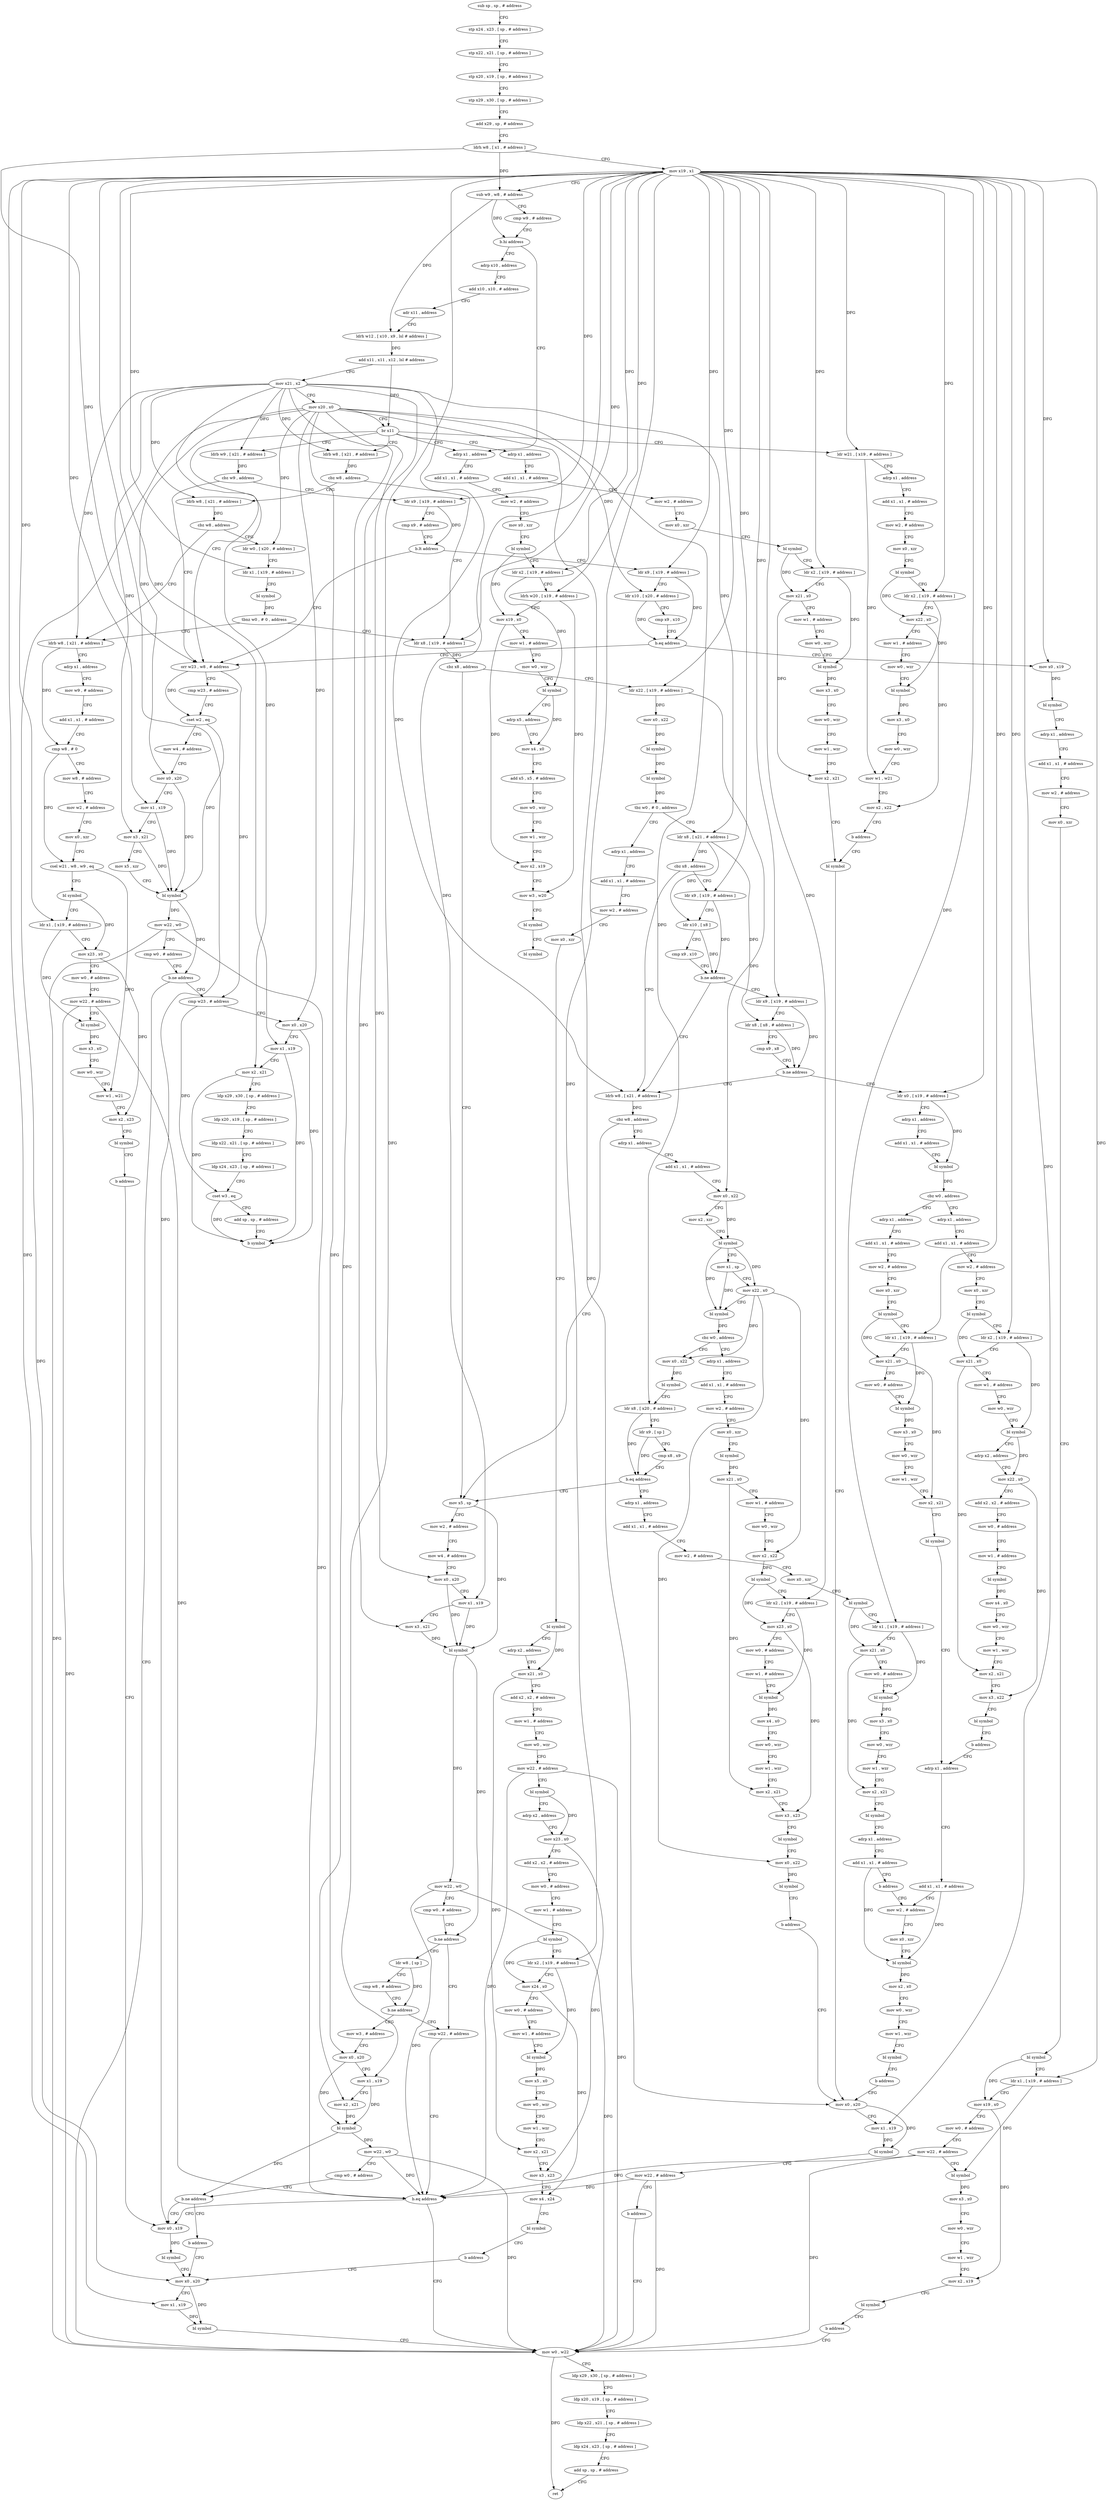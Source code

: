 digraph "func" {
"4207804" [label = "sub sp , sp , # address" ]
"4207808" [label = "stp x24 , x23 , [ sp , # address ]" ]
"4207812" [label = "stp x22 , x21 , [ sp , # address ]" ]
"4207816" [label = "stp x20 , x19 , [ sp , # address ]" ]
"4207820" [label = "stp x29 , x30 , [ sp , # address ]" ]
"4207824" [label = "add x29 , sp , # address" ]
"4207828" [label = "ldrh w8 , [ x1 , # address ]" ]
"4207832" [label = "mov x19 , x1" ]
"4207836" [label = "sub w9 , w8 , # address" ]
"4207840" [label = "cmp w9 , # address" ]
"4207844" [label = "b.hi address" ]
"4209116" [label = "adrp x1 , address" ]
"4207848" [label = "adrp x10 , address" ]
"4209120" [label = "add x1 , x1 , # address" ]
"4209124" [label = "mov w2 , # address" ]
"4209128" [label = "mov x0 , xzr" ]
"4209132" [label = "bl symbol" ]
"4209136" [label = "ldr x2 , [ x19 , # address ]" ]
"4209140" [label = "ldrh w20 , [ x19 , # address ]" ]
"4209144" [label = "mov x19 , x0" ]
"4209148" [label = "mov w1 , # address" ]
"4209152" [label = "mov w0 , wzr" ]
"4209156" [label = "bl symbol" ]
"4209160" [label = "adrp x5 , address" ]
"4209164" [label = "mov x4 , x0" ]
"4209168" [label = "add x5 , x5 , # address" ]
"4209172" [label = "mov w0 , wzr" ]
"4209176" [label = "mov w1 , wzr" ]
"4209180" [label = "mov x2 , x19" ]
"4209184" [label = "mov w3 , w20" ]
"4209188" [label = "bl symbol" ]
"4209192" [label = "bl symbol" ]
"4207852" [label = "add x10 , x10 , # address" ]
"4207856" [label = "adr x11 , address" ]
"4207860" [label = "ldrh w12 , [ x10 , x9 , lsl # address ]" ]
"4207864" [label = "add x11 , x11 , x12 , lsl # address" ]
"4207868" [label = "mov x21 , x2" ]
"4207872" [label = "mov x20 , x0" ]
"4207876" [label = "br x11" ]
"4207880" [label = "orr w23 , w8 , # address" ]
"4207972" [label = "ldrb w8 , [ x21 , # address ]" ]
"4208076" [label = "ldr w21 , [ x19 , # address ]" ]
"4208140" [label = "adrp x1 , address" ]
"4208220" [label = "ldrb w9 , [ x21 , # address ]" ]
"4207884" [label = "cmp w23 , # address" ]
"4207888" [label = "cset w2 , eq" ]
"4207892" [label = "mov w4 , # address" ]
"4207896" [label = "mov x0 , x20" ]
"4207900" [label = "mov x1 , x19" ]
"4207904" [label = "mov x3 , x21" ]
"4207908" [label = "mov x5 , xzr" ]
"4207912" [label = "bl symbol" ]
"4207916" [label = "mov w22 , w0" ]
"4207920" [label = "cmp w0 , # address" ]
"4207924" [label = "b.ne address" ]
"4208608" [label = "mov w0 , w22" ]
"4207928" [label = "cmp w23 , # address" ]
"4207976" [label = "cbz w8 , address" ]
"4208328" [label = "ldrb w8 , [ x21 , # address ]" ]
"4207980" [label = "ldr x8 , [ x19 , # address ]" ]
"4208080" [label = "adrp x1 , address" ]
"4208084" [label = "add x1 , x1 , # address" ]
"4208088" [label = "mov w2 , # address" ]
"4208092" [label = "mov x0 , xzr" ]
"4208096" [label = "bl symbol" ]
"4208100" [label = "ldr x2 , [ x19 , # address ]" ]
"4208104" [label = "mov x22 , x0" ]
"4208108" [label = "mov w1 , # address" ]
"4208112" [label = "mov w0 , wzr" ]
"4208116" [label = "bl symbol" ]
"4208120" [label = "mov x3 , x0" ]
"4208124" [label = "mov w0 , wzr" ]
"4208128" [label = "mov w1 , w21" ]
"4208132" [label = "mov x2 , x22" ]
"4208136" [label = "b address" ]
"4208196" [label = "bl symbol" ]
"4208144" [label = "add x1 , x1 , # address" ]
"4208148" [label = "mov w2 , # address" ]
"4208152" [label = "mov x0 , xzr" ]
"4208156" [label = "bl symbol" ]
"4208160" [label = "ldr x2 , [ x19 , # address ]" ]
"4208164" [label = "mov x21 , x0" ]
"4208168" [label = "mov w1 , # address" ]
"4208172" [label = "mov w0 , wzr" ]
"4208176" [label = "bl symbol" ]
"4208180" [label = "mov x3 , x0" ]
"4208184" [label = "mov w0 , wzr" ]
"4208188" [label = "mov w1 , wzr" ]
"4208192" [label = "mov x2 , x21" ]
"4208224" [label = "cbz w9 , address" ]
"4208228" [label = "ldr x9 , [ x19 , # address ]" ]
"4208612" [label = "ldp x29 , x30 , [ sp , # address ]" ]
"4208616" [label = "ldp x20 , x19 , [ sp , # address ]" ]
"4208620" [label = "ldp x22 , x21 , [ sp , # address ]" ]
"4208624" [label = "ldp x24 , x23 , [ sp , # address ]" ]
"4208628" [label = "add sp , sp , # address" ]
"4208632" [label = "ret" ]
"4207932" [label = "mov x0 , x20" ]
"4207936" [label = "mov x1 , x19" ]
"4207940" [label = "mov x2 , x21" ]
"4207944" [label = "ldp x29 , x30 , [ sp , # address ]" ]
"4207948" [label = "ldp x20 , x19 , [ sp , # address ]" ]
"4207952" [label = "ldp x22 , x21 , [ sp , # address ]" ]
"4207956" [label = "ldp x24 , x23 , [ sp , # address ]" ]
"4207960" [label = "cset w3 , eq" ]
"4207964" [label = "add sp , sp , # address" ]
"4207968" [label = "b symbol" ]
"4208332" [label = "cbz w8 , address" ]
"4208352" [label = "ldrb w8 , [ x21 , # address ]" ]
"4208336" [label = "ldr w0 , [ x20 , # address ]" ]
"4207984" [label = "cbz x8 , address" ]
"4208436" [label = "ldr x22 , [ x19 , # address ]" ]
"4207988" [label = "mov x5 , sp" ]
"4208200" [label = "mov x0 , x20" ]
"4208232" [label = "cmp x9 , # address" ]
"4208236" [label = "b.lt address" ]
"4208240" [label = "ldr x9 , [ x19 , # address ]" ]
"4208356" [label = "adrp x1 , address" ]
"4208360" [label = "mov w9 , # address" ]
"4208364" [label = "add x1 , x1 , # address" ]
"4208368" [label = "cmp w8 , # 0" ]
"4208372" [label = "mov w8 , # address" ]
"4208376" [label = "mov w2 , # address" ]
"4208380" [label = "mov x0 , xzr" ]
"4208384" [label = "csel w21 , w8 , w9 , eq" ]
"4208388" [label = "bl symbol" ]
"4208392" [label = "ldr x1 , [ x19 , # address ]" ]
"4208396" [label = "mov x23 , x0" ]
"4208400" [label = "mov w0 , # address" ]
"4208404" [label = "mov w22 , # address" ]
"4208408" [label = "bl symbol" ]
"4208412" [label = "mov x3 , x0" ]
"4208416" [label = "mov w0 , wzr" ]
"4208420" [label = "mov w1 , w21" ]
"4208424" [label = "mov x2 , x23" ]
"4208428" [label = "bl symbol" ]
"4208432" [label = "b address" ]
"4208588" [label = "mov x0 , x19" ]
"4208340" [label = "ldr x1 , [ x19 , # address ]" ]
"4208344" [label = "bl symbol" ]
"4208348" [label = "tbnz w0 , # 0 , address" ]
"4208440" [label = "mov x0 , x22" ]
"4208444" [label = "bl symbol" ]
"4208448" [label = "bl symbol" ]
"4208452" [label = "tbz w0 , # 0 , address" ]
"4208636" [label = "ldr x8 , [ x21 , # address ]" ]
"4208456" [label = "adrp x1 , address" ]
"4207992" [label = "mov w2 , # address" ]
"4207996" [label = "mov w4 , # address" ]
"4208000" [label = "mov x0 , x20" ]
"4208004" [label = "mov x1 , x19" ]
"4208008" [label = "mov x3 , x21" ]
"4208012" [label = "bl symbol" ]
"4208016" [label = "mov w22 , w0" ]
"4208020" [label = "cmp w0 , # address" ]
"4208024" [label = "b.ne address" ]
"4208580" [label = "cmp w22 , # address" ]
"4208028" [label = "ldr w8 , [ sp ]" ]
"4208244" [label = "ldr x10 , [ x20 , # address ]" ]
"4208248" [label = "cmp x9 , x10" ]
"4208252" [label = "b.eq address" ]
"4208256" [label = "mov x0 , x19" ]
"4208592" [label = "bl symbol" ]
"4208596" [label = "mov x0 , x20" ]
"4208640" [label = "cbz x8 , address" ]
"4208788" [label = "ldrb w8 , [ x21 , # address ]" ]
"4208644" [label = "ldr x9 , [ x19 , # address ]" ]
"4208460" [label = "add x1 , x1 , # address" ]
"4208464" [label = "mov w2 , # address" ]
"4208468" [label = "mov x0 , xzr" ]
"4208472" [label = "bl symbol" ]
"4208476" [label = "adrp x2 , address" ]
"4208480" [label = "mov x21 , x0" ]
"4208484" [label = "add x2 , x2 , # address" ]
"4208488" [label = "mov w1 , # address" ]
"4208492" [label = "mov w0 , wzr" ]
"4208496" [label = "mov w22 , # address" ]
"4208500" [label = "bl symbol" ]
"4208504" [label = "adrp x2 , address" ]
"4208508" [label = "mov x23 , x0" ]
"4208512" [label = "add x2 , x2 , # address" ]
"4208516" [label = "mov w0 , # address" ]
"4208520" [label = "mov w1 , # address" ]
"4208524" [label = "bl symbol" ]
"4208528" [label = "ldr x2 , [ x19 , # address ]" ]
"4208532" [label = "mov x24 , x0" ]
"4208536" [label = "mov w0 , # address" ]
"4208540" [label = "mov w1 , # address" ]
"4208544" [label = "bl symbol" ]
"4208548" [label = "mov x5 , x0" ]
"4208552" [label = "mov w0 , wzr" ]
"4208556" [label = "mov w1 , wzr" ]
"4208560" [label = "mov x2 , x21" ]
"4208564" [label = "mov x3 , x23" ]
"4208568" [label = "mov x4 , x24" ]
"4208572" [label = "bl symbol" ]
"4208576" [label = "b address" ]
"4208584" [label = "b.eq address" ]
"4208032" [label = "cmp w8 , # address" ]
"4208036" [label = "b.ne address" ]
"4208040" [label = "mov w3 , # address" ]
"4208260" [label = "bl symbol" ]
"4208264" [label = "adrp x1 , address" ]
"4208268" [label = "add x1 , x1 , # address" ]
"4208272" [label = "mov w2 , # address" ]
"4208276" [label = "mov x0 , xzr" ]
"4208280" [label = "bl symbol" ]
"4208284" [label = "ldr x1 , [ x19 , # address ]" ]
"4208288" [label = "mov x19 , x0" ]
"4208292" [label = "mov w0 , # address" ]
"4208296" [label = "mov w22 , # address" ]
"4208300" [label = "bl symbol" ]
"4208304" [label = "mov x3 , x0" ]
"4208308" [label = "mov w0 , wzr" ]
"4208312" [label = "mov w1 , wzr" ]
"4208316" [label = "mov x2 , x19" ]
"4208320" [label = "bl symbol" ]
"4208324" [label = "b address" ]
"4208792" [label = "cbz w8 , address" ]
"4208796" [label = "adrp x1 , address" ]
"4208648" [label = "ldr x10 , [ x8 ]" ]
"4208652" [label = "cmp x9 , x10" ]
"4208656" [label = "b.ne address" ]
"4208660" [label = "ldr x9 , [ x19 , # address ]" ]
"4208600" [label = "mov x1 , x19" ]
"4208604" [label = "bl symbol" ]
"4208044" [label = "mov x0 , x20" ]
"4208048" [label = "mov x1 , x19" ]
"4208052" [label = "mov x2 , x21" ]
"4208056" [label = "bl symbol" ]
"4208060" [label = "mov w22 , w0" ]
"4208064" [label = "cmp w0 , # address" ]
"4208068" [label = "b.ne address" ]
"4208072" [label = "b address" ]
"4208800" [label = "add x1 , x1 , # address" ]
"4208804" [label = "mov x0 , x22" ]
"4208808" [label = "mov x2 , xzr" ]
"4208812" [label = "bl symbol" ]
"4208816" [label = "mov x1 , sp" ]
"4208820" [label = "mov x22 , x0" ]
"4208824" [label = "bl symbol" ]
"4208828" [label = "cbz w0 , address" ]
"4208928" [label = "mov x0 , x22" ]
"4208832" [label = "adrp x1 , address" ]
"4208664" [label = "ldr x8 , [ x8 , # address ]" ]
"4208668" [label = "cmp x9 , x8" ]
"4208672" [label = "b.ne address" ]
"4208676" [label = "ldr x0 , [ x19 , # address ]" ]
"4208932" [label = "bl symbol" ]
"4208936" [label = "ldr x8 , [ x20 , # address ]" ]
"4208940" [label = "ldr x9 , [ sp ]" ]
"4208944" [label = "cmp x8 , x9" ]
"4208948" [label = "b.eq address" ]
"4208952" [label = "adrp x1 , address" ]
"4208836" [label = "add x1 , x1 , # address" ]
"4208840" [label = "mov w2 , # address" ]
"4208844" [label = "mov x0 , xzr" ]
"4208848" [label = "bl symbol" ]
"4208852" [label = "mov x21 , x0" ]
"4208856" [label = "mov w1 , # address" ]
"4208860" [label = "mov w0 , wzr" ]
"4208864" [label = "mov x2 , x22" ]
"4208868" [label = "bl symbol" ]
"4208872" [label = "ldr x2 , [ x19 , # address ]" ]
"4208876" [label = "mov x23 , x0" ]
"4208880" [label = "mov w0 , # address" ]
"4208884" [label = "mov w1 , # address" ]
"4208888" [label = "bl symbol" ]
"4208892" [label = "mov x4 , x0" ]
"4208896" [label = "mov w0 , wzr" ]
"4208900" [label = "mov w1 , wzr" ]
"4208904" [label = "mov x2 , x21" ]
"4208908" [label = "mov x3 , x23" ]
"4208912" [label = "bl symbol" ]
"4208916" [label = "mov x0 , x22" ]
"4208920" [label = "bl symbol" ]
"4208924" [label = "b address" ]
"4208680" [label = "adrp x1 , address" ]
"4208684" [label = "add x1 , x1 , # address" ]
"4208688" [label = "bl symbol" ]
"4208692" [label = "cbz w0 , address" ]
"4209020" [label = "adrp x1 , address" ]
"4208696" [label = "adrp x1 , address" ]
"4208956" [label = "add x1 , x1 , # address" ]
"4208960" [label = "mov w2 , # address" ]
"4208964" [label = "mov x0 , xzr" ]
"4208968" [label = "bl symbol" ]
"4208972" [label = "ldr x1 , [ x19 , # address ]" ]
"4208976" [label = "mov x21 , x0" ]
"4208980" [label = "mov w0 , # address" ]
"4208984" [label = "bl symbol" ]
"4208988" [label = "mov x3 , x0" ]
"4208992" [label = "mov w0 , wzr" ]
"4208996" [label = "mov w1 , wzr" ]
"4209000" [label = "mov x2 , x21" ]
"4209004" [label = "bl symbol" ]
"4209008" [label = "adrp x1 , address" ]
"4209012" [label = "add x1 , x1 , # address" ]
"4209016" [label = "b address" ]
"4209084" [label = "mov w2 , # address" ]
"4208204" [label = "mov x1 , x19" ]
"4208208" [label = "bl symbol" ]
"4208212" [label = "mov w22 , # address" ]
"4208216" [label = "b address" ]
"4209024" [label = "add x1 , x1 , # address" ]
"4209028" [label = "mov w2 , # address" ]
"4209032" [label = "mov x0 , xzr" ]
"4209036" [label = "bl symbol" ]
"4209040" [label = "ldr x1 , [ x19 , # address ]" ]
"4209044" [label = "mov x21 , x0" ]
"4209048" [label = "mov w0 , # address" ]
"4209052" [label = "bl symbol" ]
"4209056" [label = "mov x3 , x0" ]
"4209060" [label = "mov w0 , wzr" ]
"4209064" [label = "mov w1 , wzr" ]
"4209068" [label = "mov x2 , x21" ]
"4209072" [label = "bl symbol" ]
"4209076" [label = "adrp x1 , address" ]
"4208700" [label = "add x1 , x1 , # address" ]
"4208704" [label = "mov w2 , # address" ]
"4208708" [label = "mov x0 , xzr" ]
"4208712" [label = "bl symbol" ]
"4208716" [label = "ldr x2 , [ x19 , # address ]" ]
"4208720" [label = "mov x21 , x0" ]
"4208724" [label = "mov w1 , # address" ]
"4208728" [label = "mov w0 , wzr" ]
"4208732" [label = "bl symbol" ]
"4208736" [label = "adrp x2 , address" ]
"4208740" [label = "mov x22 , x0" ]
"4208744" [label = "add x2 , x2 , # address" ]
"4208748" [label = "mov w0 , # address" ]
"4208752" [label = "mov w1 , # address" ]
"4208756" [label = "bl symbol" ]
"4208760" [label = "mov x4 , x0" ]
"4208764" [label = "mov w0 , wzr" ]
"4208768" [label = "mov w1 , wzr" ]
"4208772" [label = "mov x2 , x21" ]
"4208776" [label = "mov x3 , x22" ]
"4208780" [label = "bl symbol" ]
"4208784" [label = "b address" ]
"4209088" [label = "mov x0 , xzr" ]
"4209092" [label = "bl symbol" ]
"4209096" [label = "mov x2 , x0" ]
"4209100" [label = "mov w0 , wzr" ]
"4209104" [label = "mov w1 , wzr" ]
"4209108" [label = "bl symbol" ]
"4209112" [label = "b address" ]
"4209080" [label = "add x1 , x1 , # address" ]
"4207804" -> "4207808" [ label = "CFG" ]
"4207808" -> "4207812" [ label = "CFG" ]
"4207812" -> "4207816" [ label = "CFG" ]
"4207816" -> "4207820" [ label = "CFG" ]
"4207820" -> "4207824" [ label = "CFG" ]
"4207824" -> "4207828" [ label = "CFG" ]
"4207828" -> "4207832" [ label = "CFG" ]
"4207828" -> "4207836" [ label = "DFG" ]
"4207828" -> "4207880" [ label = "DFG" ]
"4207832" -> "4207836" [ label = "CFG" ]
"4207832" -> "4209136" [ label = "DFG" ]
"4207832" -> "4209140" [ label = "DFG" ]
"4207832" -> "4208076" [ label = "DFG" ]
"4207832" -> "4208100" [ label = "DFG" ]
"4207832" -> "4208160" [ label = "DFG" ]
"4207832" -> "4207980" [ label = "DFG" ]
"4207832" -> "4208228" [ label = "DFG" ]
"4207832" -> "4207900" [ label = "DFG" ]
"4207832" -> "4208340" [ label = "DFG" ]
"4207832" -> "4208436" [ label = "DFG" ]
"4207832" -> "4208004" [ label = "DFG" ]
"4207832" -> "4208204" [ label = "DFG" ]
"4207832" -> "4208240" [ label = "DFG" ]
"4207832" -> "4207936" [ label = "DFG" ]
"4207832" -> "4208528" [ label = "DFG" ]
"4207832" -> "4208256" [ label = "DFG" ]
"4207832" -> "4208284" [ label = "DFG" ]
"4207832" -> "4208392" [ label = "DFG" ]
"4207832" -> "4208644" [ label = "DFG" ]
"4207832" -> "4208600" [ label = "DFG" ]
"4207832" -> "4208588" [ label = "DFG" ]
"4207832" -> "4208048" [ label = "DFG" ]
"4207832" -> "4208660" [ label = "DFG" ]
"4207832" -> "4208872" [ label = "DFG" ]
"4207832" -> "4208676" [ label = "DFG" ]
"4207832" -> "4208972" [ label = "DFG" ]
"4207832" -> "4209040" [ label = "DFG" ]
"4207832" -> "4208716" [ label = "DFG" ]
"4207836" -> "4207840" [ label = "CFG" ]
"4207836" -> "4207844" [ label = "DFG" ]
"4207836" -> "4207860" [ label = "DFG" ]
"4207840" -> "4207844" [ label = "CFG" ]
"4207844" -> "4209116" [ label = "CFG" ]
"4207844" -> "4207848" [ label = "CFG" ]
"4209116" -> "4209120" [ label = "CFG" ]
"4207848" -> "4207852" [ label = "CFG" ]
"4209120" -> "4209124" [ label = "CFG" ]
"4209124" -> "4209128" [ label = "CFG" ]
"4209128" -> "4209132" [ label = "CFG" ]
"4209132" -> "4209136" [ label = "CFG" ]
"4209132" -> "4209144" [ label = "DFG" ]
"4209136" -> "4209140" [ label = "CFG" ]
"4209136" -> "4209156" [ label = "DFG" ]
"4209140" -> "4209144" [ label = "CFG" ]
"4209140" -> "4209184" [ label = "DFG" ]
"4209144" -> "4209148" [ label = "CFG" ]
"4209144" -> "4209180" [ label = "DFG" ]
"4209148" -> "4209152" [ label = "CFG" ]
"4209152" -> "4209156" [ label = "CFG" ]
"4209156" -> "4209160" [ label = "CFG" ]
"4209156" -> "4209164" [ label = "DFG" ]
"4209160" -> "4209164" [ label = "CFG" ]
"4209164" -> "4209168" [ label = "CFG" ]
"4209168" -> "4209172" [ label = "CFG" ]
"4209172" -> "4209176" [ label = "CFG" ]
"4209176" -> "4209180" [ label = "CFG" ]
"4209180" -> "4209184" [ label = "CFG" ]
"4209184" -> "4209188" [ label = "CFG" ]
"4209188" -> "4209192" [ label = "CFG" ]
"4207852" -> "4207856" [ label = "CFG" ]
"4207856" -> "4207860" [ label = "CFG" ]
"4207860" -> "4207864" [ label = "DFG" ]
"4207864" -> "4207868" [ label = "CFG" ]
"4207864" -> "4207876" [ label = "DFG" ]
"4207868" -> "4207872" [ label = "CFG" ]
"4207868" -> "4207972" [ label = "DFG" ]
"4207868" -> "4208220" [ label = "DFG" ]
"4207868" -> "4208328" [ label = "DFG" ]
"4207868" -> "4207904" [ label = "DFG" ]
"4207868" -> "4208352" [ label = "DFG" ]
"4207868" -> "4208008" [ label = "DFG" ]
"4207868" -> "4207940" [ label = "DFG" ]
"4207868" -> "4208636" [ label = "DFG" ]
"4207868" -> "4208788" [ label = "DFG" ]
"4207868" -> "4208052" [ label = "DFG" ]
"4207872" -> "4207876" [ label = "CFG" ]
"4207872" -> "4207896" [ label = "DFG" ]
"4207872" -> "4208336" [ label = "DFG" ]
"4207872" -> "4208000" [ label = "DFG" ]
"4207872" -> "4208200" [ label = "DFG" ]
"4207872" -> "4208244" [ label = "DFG" ]
"4207872" -> "4207932" [ label = "DFG" ]
"4207872" -> "4208596" [ label = "DFG" ]
"4207872" -> "4208044" [ label = "DFG" ]
"4207872" -> "4208936" [ label = "DFG" ]
"4207876" -> "4207880" [ label = "CFG" ]
"4207876" -> "4207972" [ label = "CFG" ]
"4207876" -> "4208076" [ label = "CFG" ]
"4207876" -> "4208140" [ label = "CFG" ]
"4207876" -> "4208220" [ label = "CFG" ]
"4207876" -> "4209116" [ label = "CFG" ]
"4207880" -> "4207884" [ label = "CFG" ]
"4207880" -> "4207888" [ label = "DFG" ]
"4207880" -> "4207928" [ label = "DFG" ]
"4207972" -> "4207976" [ label = "DFG" ]
"4208076" -> "4208080" [ label = "CFG" ]
"4208076" -> "4208128" [ label = "DFG" ]
"4208140" -> "4208144" [ label = "CFG" ]
"4208220" -> "4208224" [ label = "DFG" ]
"4207884" -> "4207888" [ label = "CFG" ]
"4207888" -> "4207892" [ label = "CFG" ]
"4207888" -> "4207912" [ label = "DFG" ]
"4207892" -> "4207896" [ label = "CFG" ]
"4207896" -> "4207900" [ label = "CFG" ]
"4207896" -> "4207912" [ label = "DFG" ]
"4207900" -> "4207904" [ label = "CFG" ]
"4207900" -> "4207912" [ label = "DFG" ]
"4207904" -> "4207908" [ label = "CFG" ]
"4207904" -> "4207912" [ label = "DFG" ]
"4207908" -> "4207912" [ label = "CFG" ]
"4207912" -> "4207916" [ label = "DFG" ]
"4207912" -> "4207924" [ label = "DFG" ]
"4207916" -> "4207920" [ label = "CFG" ]
"4207916" -> "4208608" [ label = "DFG" ]
"4207916" -> "4208584" [ label = "DFG" ]
"4207920" -> "4207924" [ label = "CFG" ]
"4207924" -> "4208608" [ label = "CFG" ]
"4207924" -> "4207928" [ label = "CFG" ]
"4208608" -> "4208612" [ label = "CFG" ]
"4208608" -> "4208632" [ label = "DFG" ]
"4207928" -> "4207932" [ label = "CFG" ]
"4207928" -> "4207960" [ label = "DFG" ]
"4207976" -> "4208328" [ label = "CFG" ]
"4207976" -> "4207980" [ label = "CFG" ]
"4208328" -> "4208332" [ label = "DFG" ]
"4207980" -> "4207984" [ label = "DFG" ]
"4208080" -> "4208084" [ label = "CFG" ]
"4208084" -> "4208088" [ label = "CFG" ]
"4208088" -> "4208092" [ label = "CFG" ]
"4208092" -> "4208096" [ label = "CFG" ]
"4208096" -> "4208100" [ label = "CFG" ]
"4208096" -> "4208104" [ label = "DFG" ]
"4208100" -> "4208104" [ label = "CFG" ]
"4208100" -> "4208116" [ label = "DFG" ]
"4208104" -> "4208108" [ label = "CFG" ]
"4208104" -> "4208132" [ label = "DFG" ]
"4208108" -> "4208112" [ label = "CFG" ]
"4208112" -> "4208116" [ label = "CFG" ]
"4208116" -> "4208120" [ label = "DFG" ]
"4208120" -> "4208124" [ label = "CFG" ]
"4208124" -> "4208128" [ label = "CFG" ]
"4208128" -> "4208132" [ label = "CFG" ]
"4208132" -> "4208136" [ label = "CFG" ]
"4208136" -> "4208196" [ label = "CFG" ]
"4208196" -> "4208200" [ label = "CFG" ]
"4208144" -> "4208148" [ label = "CFG" ]
"4208148" -> "4208152" [ label = "CFG" ]
"4208152" -> "4208156" [ label = "CFG" ]
"4208156" -> "4208160" [ label = "CFG" ]
"4208156" -> "4208164" [ label = "DFG" ]
"4208160" -> "4208164" [ label = "CFG" ]
"4208160" -> "4208176" [ label = "DFG" ]
"4208164" -> "4208168" [ label = "CFG" ]
"4208164" -> "4208192" [ label = "DFG" ]
"4208168" -> "4208172" [ label = "CFG" ]
"4208172" -> "4208176" [ label = "CFG" ]
"4208176" -> "4208180" [ label = "DFG" ]
"4208180" -> "4208184" [ label = "CFG" ]
"4208184" -> "4208188" [ label = "CFG" ]
"4208188" -> "4208192" [ label = "CFG" ]
"4208192" -> "4208196" [ label = "CFG" ]
"4208224" -> "4207880" [ label = "CFG" ]
"4208224" -> "4208228" [ label = "CFG" ]
"4208228" -> "4208232" [ label = "CFG" ]
"4208228" -> "4208236" [ label = "DFG" ]
"4208612" -> "4208616" [ label = "CFG" ]
"4208616" -> "4208620" [ label = "CFG" ]
"4208620" -> "4208624" [ label = "CFG" ]
"4208624" -> "4208628" [ label = "CFG" ]
"4208628" -> "4208632" [ label = "CFG" ]
"4207932" -> "4207936" [ label = "CFG" ]
"4207932" -> "4207968" [ label = "DFG" ]
"4207936" -> "4207940" [ label = "CFG" ]
"4207936" -> "4207968" [ label = "DFG" ]
"4207940" -> "4207944" [ label = "CFG" ]
"4207940" -> "4207968" [ label = "DFG" ]
"4207944" -> "4207948" [ label = "CFG" ]
"4207948" -> "4207952" [ label = "CFG" ]
"4207952" -> "4207956" [ label = "CFG" ]
"4207956" -> "4207960" [ label = "CFG" ]
"4207960" -> "4207964" [ label = "CFG" ]
"4207960" -> "4207968" [ label = "DFG" ]
"4207964" -> "4207968" [ label = "CFG" ]
"4208332" -> "4208352" [ label = "CFG" ]
"4208332" -> "4208336" [ label = "CFG" ]
"4208352" -> "4208356" [ label = "CFG" ]
"4208352" -> "4208368" [ label = "DFG" ]
"4208336" -> "4208340" [ label = "CFG" ]
"4207984" -> "4208436" [ label = "CFG" ]
"4207984" -> "4207988" [ label = "CFG" ]
"4208436" -> "4208440" [ label = "DFG" ]
"4208436" -> "4208804" [ label = "DFG" ]
"4207988" -> "4207992" [ label = "CFG" ]
"4207988" -> "4208012" [ label = "DFG" ]
"4208200" -> "4208204" [ label = "CFG" ]
"4208200" -> "4208208" [ label = "DFG" ]
"4208232" -> "4208236" [ label = "CFG" ]
"4208236" -> "4207880" [ label = "CFG" ]
"4208236" -> "4208240" [ label = "CFG" ]
"4208240" -> "4208244" [ label = "CFG" ]
"4208240" -> "4208252" [ label = "DFG" ]
"4208356" -> "4208360" [ label = "CFG" ]
"4208360" -> "4208364" [ label = "CFG" ]
"4208364" -> "4208368" [ label = "CFG" ]
"4208368" -> "4208372" [ label = "CFG" ]
"4208368" -> "4208384" [ label = "DFG" ]
"4208372" -> "4208376" [ label = "CFG" ]
"4208376" -> "4208380" [ label = "CFG" ]
"4208380" -> "4208384" [ label = "CFG" ]
"4208384" -> "4208388" [ label = "CFG" ]
"4208384" -> "4208420" [ label = "DFG" ]
"4208388" -> "4208392" [ label = "CFG" ]
"4208388" -> "4208396" [ label = "DFG" ]
"4208392" -> "4208396" [ label = "CFG" ]
"4208392" -> "4208408" [ label = "DFG" ]
"4208396" -> "4208400" [ label = "CFG" ]
"4208396" -> "4208424" [ label = "DFG" ]
"4208400" -> "4208404" [ label = "CFG" ]
"4208404" -> "4208408" [ label = "CFG" ]
"4208404" -> "4208608" [ label = "DFG" ]
"4208404" -> "4208584" [ label = "DFG" ]
"4208408" -> "4208412" [ label = "DFG" ]
"4208412" -> "4208416" [ label = "CFG" ]
"4208416" -> "4208420" [ label = "CFG" ]
"4208420" -> "4208424" [ label = "CFG" ]
"4208424" -> "4208428" [ label = "CFG" ]
"4208428" -> "4208432" [ label = "CFG" ]
"4208432" -> "4208588" [ label = "CFG" ]
"4208588" -> "4208592" [ label = "DFG" ]
"4208340" -> "4208344" [ label = "CFG" ]
"4208344" -> "4208348" [ label = "DFG" ]
"4208348" -> "4207980" [ label = "CFG" ]
"4208348" -> "4208352" [ label = "CFG" ]
"4208440" -> "4208444" [ label = "DFG" ]
"4208444" -> "4208448" [ label = "DFG" ]
"4208448" -> "4208452" [ label = "DFG" ]
"4208452" -> "4208636" [ label = "CFG" ]
"4208452" -> "4208456" [ label = "CFG" ]
"4208636" -> "4208640" [ label = "DFG" ]
"4208636" -> "4208648" [ label = "DFG" ]
"4208636" -> "4208664" [ label = "DFG" ]
"4208456" -> "4208460" [ label = "CFG" ]
"4207992" -> "4207996" [ label = "CFG" ]
"4207996" -> "4208000" [ label = "CFG" ]
"4208000" -> "4208004" [ label = "CFG" ]
"4208000" -> "4208012" [ label = "DFG" ]
"4208004" -> "4208008" [ label = "CFG" ]
"4208004" -> "4208012" [ label = "DFG" ]
"4208008" -> "4208012" [ label = "DFG" ]
"4208012" -> "4208016" [ label = "DFG" ]
"4208012" -> "4208024" [ label = "DFG" ]
"4208016" -> "4208020" [ label = "CFG" ]
"4208016" -> "4208608" [ label = "DFG" ]
"4208016" -> "4208584" [ label = "DFG" ]
"4208020" -> "4208024" [ label = "CFG" ]
"4208024" -> "4208580" [ label = "CFG" ]
"4208024" -> "4208028" [ label = "CFG" ]
"4208580" -> "4208584" [ label = "CFG" ]
"4208028" -> "4208032" [ label = "CFG" ]
"4208028" -> "4208036" [ label = "DFG" ]
"4208244" -> "4208248" [ label = "CFG" ]
"4208244" -> "4208252" [ label = "DFG" ]
"4208248" -> "4208252" [ label = "CFG" ]
"4208252" -> "4207880" [ label = "CFG" ]
"4208252" -> "4208256" [ label = "CFG" ]
"4208256" -> "4208260" [ label = "DFG" ]
"4208592" -> "4208596" [ label = "CFG" ]
"4208596" -> "4208600" [ label = "CFG" ]
"4208596" -> "4208604" [ label = "DFG" ]
"4208640" -> "4208788" [ label = "CFG" ]
"4208640" -> "4208644" [ label = "CFG" ]
"4208788" -> "4208792" [ label = "DFG" ]
"4208644" -> "4208648" [ label = "CFG" ]
"4208644" -> "4208656" [ label = "DFG" ]
"4208460" -> "4208464" [ label = "CFG" ]
"4208464" -> "4208468" [ label = "CFG" ]
"4208468" -> "4208472" [ label = "CFG" ]
"4208472" -> "4208476" [ label = "CFG" ]
"4208472" -> "4208480" [ label = "DFG" ]
"4208476" -> "4208480" [ label = "CFG" ]
"4208480" -> "4208484" [ label = "CFG" ]
"4208480" -> "4208560" [ label = "DFG" ]
"4208484" -> "4208488" [ label = "CFG" ]
"4208488" -> "4208492" [ label = "CFG" ]
"4208492" -> "4208496" [ label = "CFG" ]
"4208496" -> "4208500" [ label = "CFG" ]
"4208496" -> "4208608" [ label = "DFG" ]
"4208496" -> "4208584" [ label = "DFG" ]
"4208500" -> "4208504" [ label = "CFG" ]
"4208500" -> "4208508" [ label = "DFG" ]
"4208504" -> "4208508" [ label = "CFG" ]
"4208508" -> "4208512" [ label = "CFG" ]
"4208508" -> "4208564" [ label = "DFG" ]
"4208512" -> "4208516" [ label = "CFG" ]
"4208516" -> "4208520" [ label = "CFG" ]
"4208520" -> "4208524" [ label = "CFG" ]
"4208524" -> "4208528" [ label = "CFG" ]
"4208524" -> "4208532" [ label = "DFG" ]
"4208528" -> "4208532" [ label = "CFG" ]
"4208528" -> "4208544" [ label = "DFG" ]
"4208532" -> "4208536" [ label = "CFG" ]
"4208532" -> "4208568" [ label = "DFG" ]
"4208536" -> "4208540" [ label = "CFG" ]
"4208540" -> "4208544" [ label = "CFG" ]
"4208544" -> "4208548" [ label = "DFG" ]
"4208548" -> "4208552" [ label = "CFG" ]
"4208552" -> "4208556" [ label = "CFG" ]
"4208556" -> "4208560" [ label = "CFG" ]
"4208560" -> "4208564" [ label = "CFG" ]
"4208564" -> "4208568" [ label = "CFG" ]
"4208568" -> "4208572" [ label = "CFG" ]
"4208572" -> "4208576" [ label = "CFG" ]
"4208576" -> "4208596" [ label = "CFG" ]
"4208584" -> "4208608" [ label = "CFG" ]
"4208584" -> "4208588" [ label = "CFG" ]
"4208032" -> "4208036" [ label = "CFG" ]
"4208036" -> "4208580" [ label = "CFG" ]
"4208036" -> "4208040" [ label = "CFG" ]
"4208040" -> "4208044" [ label = "CFG" ]
"4208260" -> "4208264" [ label = "CFG" ]
"4208264" -> "4208268" [ label = "CFG" ]
"4208268" -> "4208272" [ label = "CFG" ]
"4208272" -> "4208276" [ label = "CFG" ]
"4208276" -> "4208280" [ label = "CFG" ]
"4208280" -> "4208284" [ label = "CFG" ]
"4208280" -> "4208288" [ label = "DFG" ]
"4208284" -> "4208288" [ label = "CFG" ]
"4208284" -> "4208300" [ label = "DFG" ]
"4208288" -> "4208292" [ label = "CFG" ]
"4208288" -> "4208316" [ label = "DFG" ]
"4208292" -> "4208296" [ label = "CFG" ]
"4208296" -> "4208300" [ label = "CFG" ]
"4208296" -> "4208608" [ label = "DFG" ]
"4208296" -> "4208584" [ label = "DFG" ]
"4208300" -> "4208304" [ label = "DFG" ]
"4208304" -> "4208308" [ label = "CFG" ]
"4208308" -> "4208312" [ label = "CFG" ]
"4208312" -> "4208316" [ label = "CFG" ]
"4208316" -> "4208320" [ label = "CFG" ]
"4208320" -> "4208324" [ label = "CFG" ]
"4208324" -> "4208608" [ label = "CFG" ]
"4208792" -> "4207988" [ label = "CFG" ]
"4208792" -> "4208796" [ label = "CFG" ]
"4208796" -> "4208800" [ label = "CFG" ]
"4208648" -> "4208652" [ label = "CFG" ]
"4208648" -> "4208656" [ label = "DFG" ]
"4208652" -> "4208656" [ label = "CFG" ]
"4208656" -> "4208788" [ label = "CFG" ]
"4208656" -> "4208660" [ label = "CFG" ]
"4208660" -> "4208664" [ label = "CFG" ]
"4208660" -> "4208672" [ label = "DFG" ]
"4208600" -> "4208604" [ label = "DFG" ]
"4208604" -> "4208608" [ label = "CFG" ]
"4208044" -> "4208048" [ label = "CFG" ]
"4208044" -> "4208056" [ label = "DFG" ]
"4208048" -> "4208052" [ label = "CFG" ]
"4208048" -> "4208056" [ label = "DFG" ]
"4208052" -> "4208056" [ label = "DFG" ]
"4208056" -> "4208060" [ label = "DFG" ]
"4208056" -> "4208068" [ label = "DFG" ]
"4208060" -> "4208064" [ label = "CFG" ]
"4208060" -> "4208608" [ label = "DFG" ]
"4208060" -> "4208584" [ label = "DFG" ]
"4208064" -> "4208068" [ label = "CFG" ]
"4208068" -> "4208588" [ label = "CFG" ]
"4208068" -> "4208072" [ label = "CFG" ]
"4208072" -> "4208596" [ label = "CFG" ]
"4208800" -> "4208804" [ label = "CFG" ]
"4208804" -> "4208808" [ label = "CFG" ]
"4208804" -> "4208812" [ label = "DFG" ]
"4208808" -> "4208812" [ label = "CFG" ]
"4208812" -> "4208816" [ label = "CFG" ]
"4208812" -> "4208820" [ label = "DFG" ]
"4208812" -> "4208824" [ label = "DFG" ]
"4208816" -> "4208820" [ label = "CFG" ]
"4208816" -> "4208824" [ label = "DFG" ]
"4208820" -> "4208824" [ label = "CFG" ]
"4208820" -> "4208928" [ label = "DFG" ]
"4208820" -> "4208864" [ label = "DFG" ]
"4208820" -> "4208916" [ label = "DFG" ]
"4208824" -> "4208828" [ label = "DFG" ]
"4208828" -> "4208928" [ label = "CFG" ]
"4208828" -> "4208832" [ label = "CFG" ]
"4208928" -> "4208932" [ label = "DFG" ]
"4208832" -> "4208836" [ label = "CFG" ]
"4208664" -> "4208668" [ label = "CFG" ]
"4208664" -> "4208672" [ label = "DFG" ]
"4208668" -> "4208672" [ label = "CFG" ]
"4208672" -> "4208788" [ label = "CFG" ]
"4208672" -> "4208676" [ label = "CFG" ]
"4208676" -> "4208680" [ label = "CFG" ]
"4208676" -> "4208688" [ label = "DFG" ]
"4208932" -> "4208936" [ label = "CFG" ]
"4208936" -> "4208940" [ label = "CFG" ]
"4208936" -> "4208948" [ label = "DFG" ]
"4208940" -> "4208944" [ label = "CFG" ]
"4208940" -> "4208948" [ label = "DFG" ]
"4208944" -> "4208948" [ label = "CFG" ]
"4208948" -> "4207988" [ label = "CFG" ]
"4208948" -> "4208952" [ label = "CFG" ]
"4208952" -> "4208956" [ label = "CFG" ]
"4208836" -> "4208840" [ label = "CFG" ]
"4208840" -> "4208844" [ label = "CFG" ]
"4208844" -> "4208848" [ label = "CFG" ]
"4208848" -> "4208852" [ label = "DFG" ]
"4208852" -> "4208856" [ label = "CFG" ]
"4208852" -> "4208904" [ label = "DFG" ]
"4208856" -> "4208860" [ label = "CFG" ]
"4208860" -> "4208864" [ label = "CFG" ]
"4208864" -> "4208868" [ label = "DFG" ]
"4208868" -> "4208872" [ label = "CFG" ]
"4208868" -> "4208876" [ label = "DFG" ]
"4208872" -> "4208876" [ label = "CFG" ]
"4208872" -> "4208888" [ label = "DFG" ]
"4208876" -> "4208880" [ label = "CFG" ]
"4208876" -> "4208908" [ label = "DFG" ]
"4208880" -> "4208884" [ label = "CFG" ]
"4208884" -> "4208888" [ label = "CFG" ]
"4208888" -> "4208892" [ label = "DFG" ]
"4208892" -> "4208896" [ label = "CFG" ]
"4208896" -> "4208900" [ label = "CFG" ]
"4208900" -> "4208904" [ label = "CFG" ]
"4208904" -> "4208908" [ label = "CFG" ]
"4208908" -> "4208912" [ label = "CFG" ]
"4208912" -> "4208916" [ label = "CFG" ]
"4208916" -> "4208920" [ label = "DFG" ]
"4208920" -> "4208924" [ label = "CFG" ]
"4208924" -> "4208200" [ label = "CFG" ]
"4208680" -> "4208684" [ label = "CFG" ]
"4208684" -> "4208688" [ label = "CFG" ]
"4208688" -> "4208692" [ label = "DFG" ]
"4208692" -> "4209020" [ label = "CFG" ]
"4208692" -> "4208696" [ label = "CFG" ]
"4209020" -> "4209024" [ label = "CFG" ]
"4208696" -> "4208700" [ label = "CFG" ]
"4208956" -> "4208960" [ label = "CFG" ]
"4208960" -> "4208964" [ label = "CFG" ]
"4208964" -> "4208968" [ label = "CFG" ]
"4208968" -> "4208972" [ label = "CFG" ]
"4208968" -> "4208976" [ label = "DFG" ]
"4208972" -> "4208976" [ label = "CFG" ]
"4208972" -> "4208984" [ label = "DFG" ]
"4208976" -> "4208980" [ label = "CFG" ]
"4208976" -> "4209000" [ label = "DFG" ]
"4208980" -> "4208984" [ label = "CFG" ]
"4208984" -> "4208988" [ label = "DFG" ]
"4208988" -> "4208992" [ label = "CFG" ]
"4208992" -> "4208996" [ label = "CFG" ]
"4208996" -> "4209000" [ label = "CFG" ]
"4209000" -> "4209004" [ label = "CFG" ]
"4209004" -> "4209008" [ label = "CFG" ]
"4209008" -> "4209012" [ label = "CFG" ]
"4209012" -> "4209016" [ label = "CFG" ]
"4209012" -> "4209092" [ label = "DFG" ]
"4209016" -> "4209084" [ label = "CFG" ]
"4209084" -> "4209088" [ label = "CFG" ]
"4208204" -> "4208208" [ label = "DFG" ]
"4208208" -> "4208212" [ label = "CFG" ]
"4208212" -> "4208216" [ label = "CFG" ]
"4208212" -> "4208608" [ label = "DFG" ]
"4208212" -> "4208584" [ label = "DFG" ]
"4208216" -> "4208608" [ label = "CFG" ]
"4209024" -> "4209028" [ label = "CFG" ]
"4209028" -> "4209032" [ label = "CFG" ]
"4209032" -> "4209036" [ label = "CFG" ]
"4209036" -> "4209040" [ label = "CFG" ]
"4209036" -> "4209044" [ label = "DFG" ]
"4209040" -> "4209044" [ label = "CFG" ]
"4209040" -> "4209052" [ label = "DFG" ]
"4209044" -> "4209048" [ label = "CFG" ]
"4209044" -> "4209068" [ label = "DFG" ]
"4209048" -> "4209052" [ label = "CFG" ]
"4209052" -> "4209056" [ label = "DFG" ]
"4209056" -> "4209060" [ label = "CFG" ]
"4209060" -> "4209064" [ label = "CFG" ]
"4209064" -> "4209068" [ label = "CFG" ]
"4209068" -> "4209072" [ label = "CFG" ]
"4209072" -> "4209076" [ label = "CFG" ]
"4209076" -> "4209080" [ label = "CFG" ]
"4208700" -> "4208704" [ label = "CFG" ]
"4208704" -> "4208708" [ label = "CFG" ]
"4208708" -> "4208712" [ label = "CFG" ]
"4208712" -> "4208716" [ label = "CFG" ]
"4208712" -> "4208720" [ label = "DFG" ]
"4208716" -> "4208720" [ label = "CFG" ]
"4208716" -> "4208732" [ label = "DFG" ]
"4208720" -> "4208724" [ label = "CFG" ]
"4208720" -> "4208772" [ label = "DFG" ]
"4208724" -> "4208728" [ label = "CFG" ]
"4208728" -> "4208732" [ label = "CFG" ]
"4208732" -> "4208736" [ label = "CFG" ]
"4208732" -> "4208740" [ label = "DFG" ]
"4208736" -> "4208740" [ label = "CFG" ]
"4208740" -> "4208744" [ label = "CFG" ]
"4208740" -> "4208776" [ label = "DFG" ]
"4208744" -> "4208748" [ label = "CFG" ]
"4208748" -> "4208752" [ label = "CFG" ]
"4208752" -> "4208756" [ label = "CFG" ]
"4208756" -> "4208760" [ label = "DFG" ]
"4208760" -> "4208764" [ label = "CFG" ]
"4208764" -> "4208768" [ label = "CFG" ]
"4208768" -> "4208772" [ label = "CFG" ]
"4208772" -> "4208776" [ label = "CFG" ]
"4208776" -> "4208780" [ label = "CFG" ]
"4208780" -> "4208784" [ label = "CFG" ]
"4208784" -> "4209076" [ label = "CFG" ]
"4209088" -> "4209092" [ label = "CFG" ]
"4209092" -> "4209096" [ label = "DFG" ]
"4209096" -> "4209100" [ label = "CFG" ]
"4209100" -> "4209104" [ label = "CFG" ]
"4209104" -> "4209108" [ label = "CFG" ]
"4209108" -> "4209112" [ label = "CFG" ]
"4209112" -> "4208200" [ label = "CFG" ]
"4209080" -> "4209084" [ label = "CFG" ]
"4209080" -> "4209092" [ label = "DFG" ]
}
